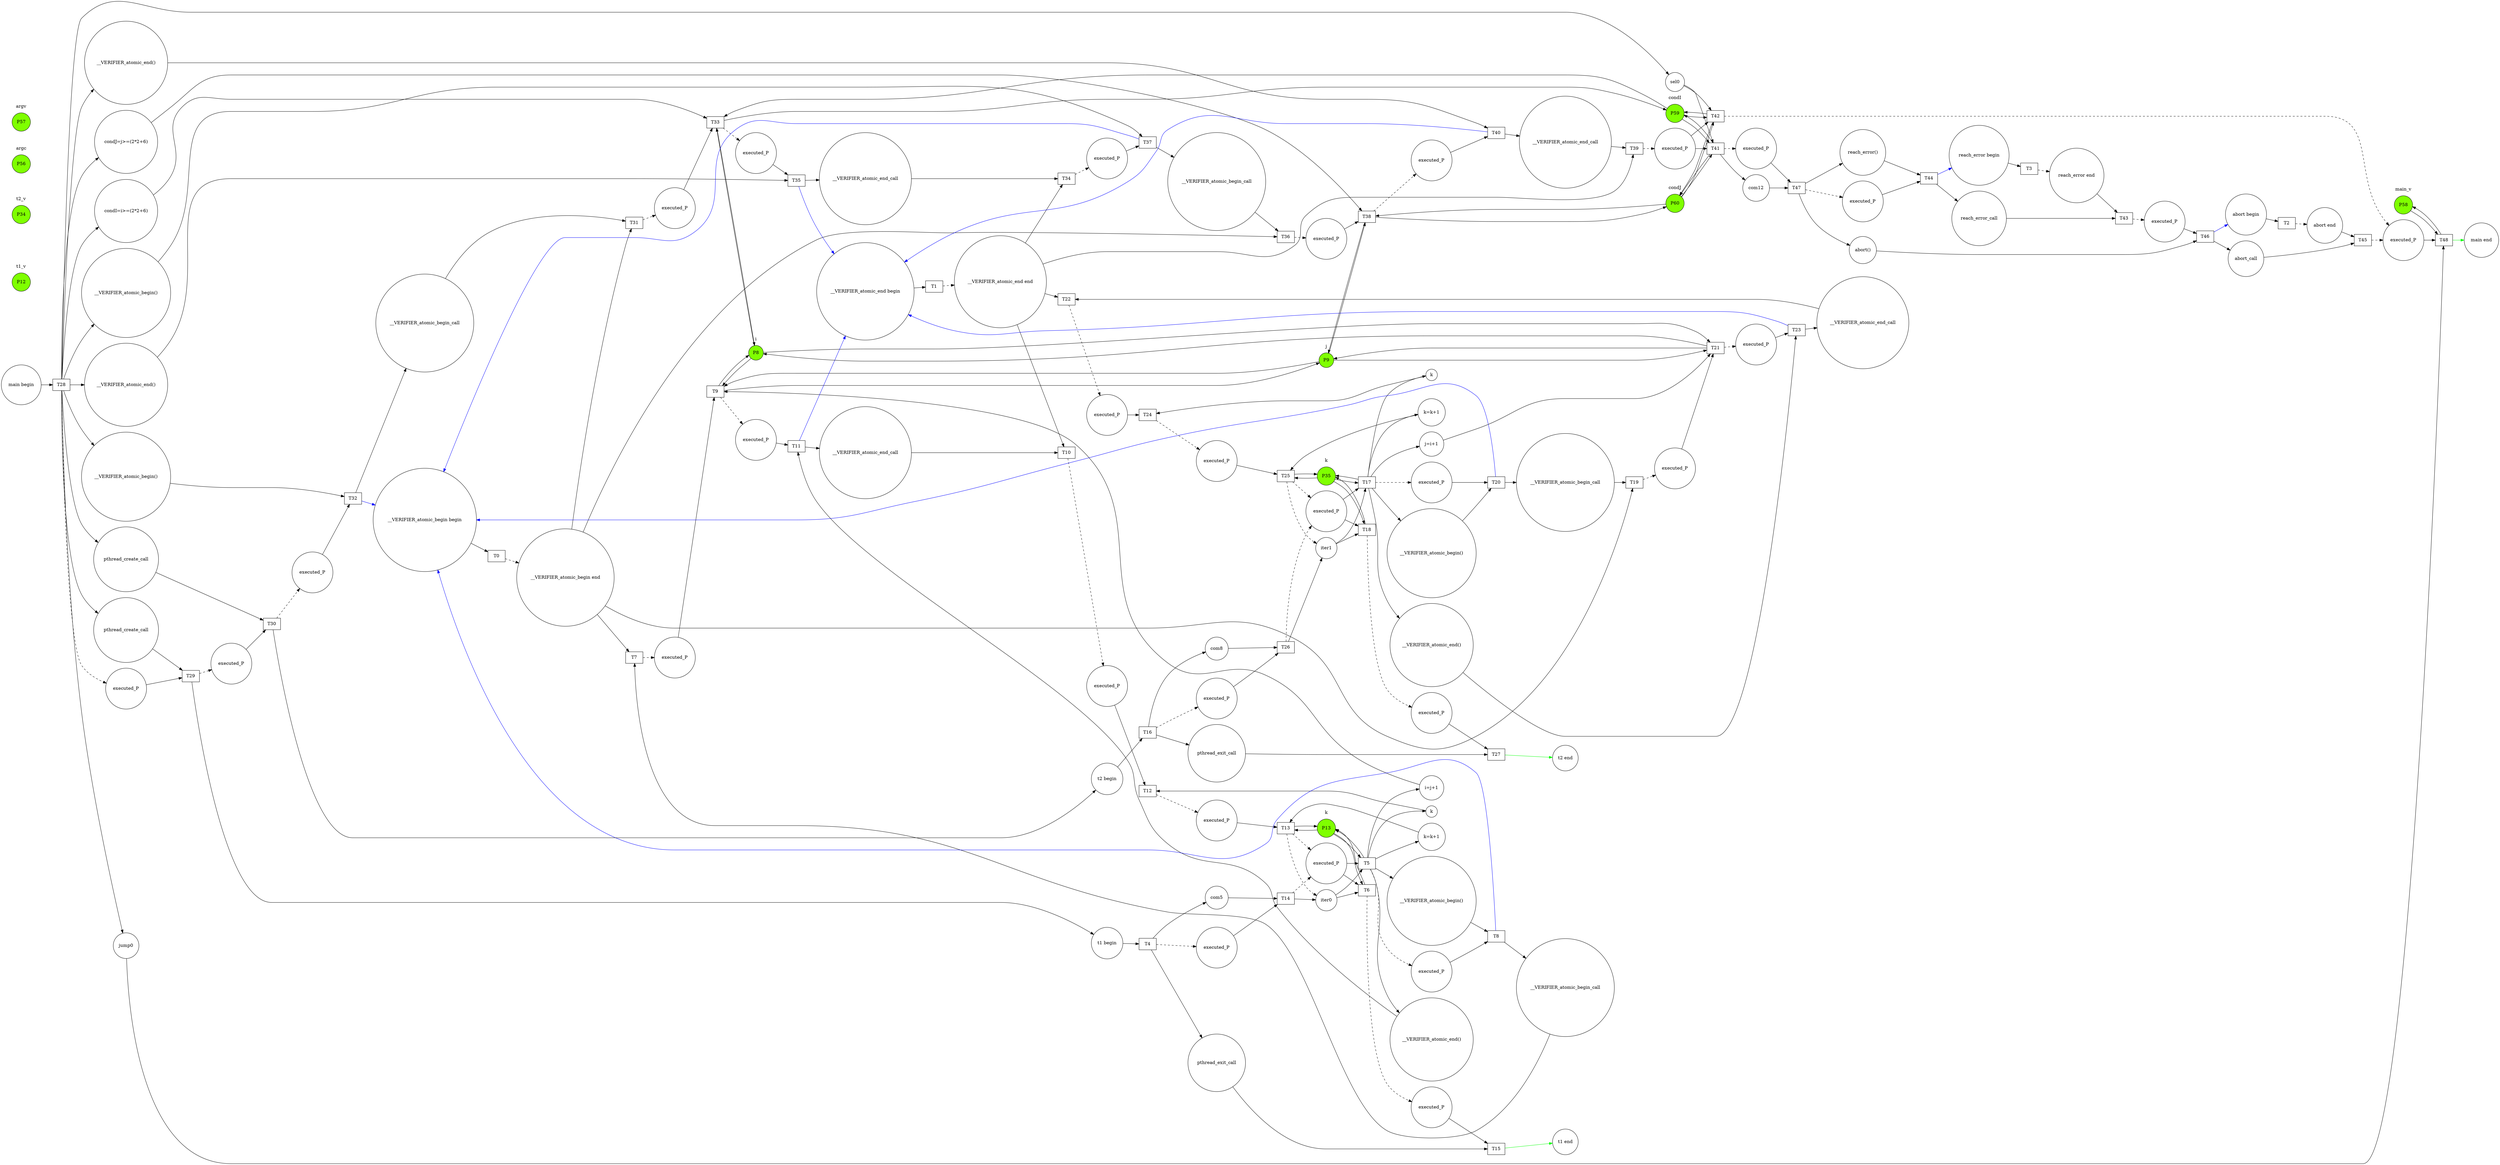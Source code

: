 digraph G{
rankdir = LR
P0[shape=circle,label="__VERIFIER_atomic_begin begin"]
P1[shape=circle,label="__VERIFIER_atomic_begin end"]
P2[shape=circle,label="__VERIFIER_atomic_end begin"]
P3[shape=circle,label="__VERIFIER_atomic_end end"]
P4[shape=circle,label="abort begin"]
P5[shape=circle,label="abort end"]
P6[shape=circle,label="reach_error begin"]
P7[shape=circle,label="reach_error end"]
subgraph cluster_P8{label="i"color="white"P8[shape=circle, style="filled",color="black",fillcolor="chartreuse"]}
subgraph cluster_P9{label="j"color="white"P9[shape=circle, style="filled",color="black",fillcolor="chartreuse"]}
P10[shape=circle,label="t1 begin"]
P11[shape=circle,label="t1 end"]
subgraph cluster_P12{label="t1_v"color="white"P12[shape=circle, style="filled",color="black",fillcolor="chartreuse"]}
subgraph cluster_P13{label="k"color="white"P13[shape=circle, style="filled",color="black",fillcolor="chartreuse"]}
P14[shape=circle,label="iter0"]
P15[shape=circle,label="__VERIFIER_atomic_begin_call"]
P16[shape=circle,label="__VERIFIER_atomic_begin()"]
P17[shape=circle,label="i=j+1"]
P18[shape=circle,label="__VERIFIER_atomic_end_call"]
P19[shape=circle,label="__VERIFIER_atomic_end()"]
P20[shape=circle,label="k"]
P21[shape=circle,label="k=k+1"]
P22[shape=circle,label="executed_P"]
P23[shape=circle,label="executed_P"]
P24[shape=circle,label="executed_P"]
P25[shape=circle,label="executed_P"]
P26[shape=circle,label="executed_P"]
P27[shape=circle,label="com5"]
P28[shape=circle,label="executed_P"]
P29[shape=circle,label="pthread_exit_call"]
P30[shape=circle,label="executed_P"]
P31[shape=circle,label="executed_P"]
P32[shape=circle,label="t2 begin"]
P33[shape=circle,label="t2 end"]
subgraph cluster_P34{label="t2_v"color="white"P34[shape=circle, style="filled",color="black",fillcolor="chartreuse"]}
subgraph cluster_P35{label="k"color="white"P35[shape=circle, style="filled",color="black",fillcolor="chartreuse"]}
P36[shape=circle,label="iter1"]
P37[shape=circle,label="__VERIFIER_atomic_begin_call"]
P38[shape=circle,label="__VERIFIER_atomic_begin()"]
P39[shape=circle,label="j=i+1"]
P40[shape=circle,label="__VERIFIER_atomic_end_call"]
P41[shape=circle,label="__VERIFIER_atomic_end()"]
P42[shape=circle,label="k"]
P43[shape=circle,label="k=k+1"]
P44[shape=circle,label="executed_P"]
P45[shape=circle,label="executed_P"]
P46[shape=circle,label="executed_P"]
P47[shape=circle,label="executed_P"]
P48[shape=circle,label="executed_P"]
P49[shape=circle,label="com8"]
P50[shape=circle,label="executed_P"]
P51[shape=circle,label="pthread_exit_call"]
P52[shape=circle,label="executed_P"]
P53[shape=circle,label="executed_P"]
P54[shape=circle,label="main begin"]
P55[shape=circle,label="main end"]
subgraph cluster_P56{label="argc"color="white"P56[shape=circle, style="filled",color="black",fillcolor="chartreuse"]}
subgraph cluster_P57{label="argv"color="white"P57[shape=circle, style="filled",color="black",fillcolor="chartreuse"]}
subgraph cluster_P58{label="main_v"color="white"P58[shape=circle, style="filled",color="black",fillcolor="chartreuse"]}
subgraph cluster_P59{label="condI"color="white"P59[shape=circle, style="filled",color="black",fillcolor="chartreuse"]}
subgraph cluster_P60{label="condJ"color="white"P60[shape=circle, style="filled",color="black",fillcolor="chartreuse"]}
P61[shape=circle,label="pthread_create_call"]
P62[shape=circle,label="pthread_create_call"]
P63[shape=circle,label="__VERIFIER_atomic_begin_call"]
P64[shape=circle,label="__VERIFIER_atomic_begin()"]
P65[shape=circle,label="condI=i>=(2*2+6)"]
P66[shape=circle,label="__VERIFIER_atomic_end_call"]
P67[shape=circle,label="__VERIFIER_atomic_end()"]
P68[shape=circle,label="__VERIFIER_atomic_begin_call"]
P69[shape=circle,label="__VERIFIER_atomic_begin()"]
P70[shape=circle,label="condJ=j>=(2*2+6)"]
P71[shape=circle,label="__VERIFIER_atomic_end_call"]
P72[shape=circle,label="__VERIFIER_atomic_end()"]
P73[shape=circle,label="sel0"]
P74[shape=circle,label="reach_error_call"]
P75[shape=circle,label="reach_error()"]
P76[shape=circle,label="abort_call"]
P77[shape=circle,label="abort()"]
P78[shape=circle,label="com12"]
P79[shape=circle,label="executed_P"]
P80[shape=circle,label="executed_P"]
P81[shape=circle,label="executed_P"]
P82[shape=circle,label="jump0"]
P83[shape=circle,label="executed_P"]
P84[shape=circle,label="executed_P"]
P85[shape=circle,label="executed_P"]
P86[shape=circle,label="executed_P"]
P87[shape=circle,label="executed_P"]
P88[shape=circle,label="executed_P"]
P89[shape=circle,label="executed_P"]
P90[shape=circle,label="executed_P"]
P91[shape=circle,label="executed_P"]
P92[shape=circle,label="executed_P"]
T0[shape=box]
T1[shape=box]
T2[shape=box]
T3[shape=box]
T4[shape=box]
T5[shape=box]
T6[shape=box]
T7[shape=box]
T8[shape=box]
T9[shape=box]
T10[shape=box]
T11[shape=box]
T12[shape=box]
T13[shape=box]
T14[shape=box]
T15[shape=box]
T16[shape=box]
T17[shape=box]
T18[shape=box]
T19[shape=box]
T20[shape=box]
T21[shape=box]
T22[shape=box]
T23[shape=box]
T24[shape=box]
T25[shape=box]
T26[shape=box]
T27[shape=box]
T28[shape=box]
T29[shape=box]
T30[shape=box]
T31[shape=box]
T32[shape=box]
T33[shape=box]
T34[shape=box]
T35[shape=box]
T36[shape=box]
T37[shape=box]
T38[shape=box]
T39[shape=box]
T40[shape=box]
T41[shape=box]
T42[shape=box]
T43[shape=box]
T44[shape=box]
T45[shape=box]
T46[shape=box]
T47[shape=box]
T48[shape=box]
P0->T0
T0->P1[style="dashed"]
P2->T1
T1->P3[style="dashed"]
P4->T2
T2->P5[style="dashed"]
P6->T3
T3->P7[style="dashed"]
P10->T4
P14->T5
P14->T6
P15->T7
P16->T8
T8->P0[color="blue"]
P1->T7
T8->P15
P17->T9
P9->T9
T9->P9
T9->P8
P8->T9
P18->T10
P19->T11
T11->P2[color="blue"]
P3->T10
T11->P18
P20->T12
P21->T13
P13->T13
T13->P13
P13->T5
T5->P13
P13->T6
T6->P13
T13->P14[style="dashed"]
T5->P16
T5->P22[style="dashed"]
P22->T8
T5->P17
T7->P23[style="dashed"]
P23->T9
T5->P19
T9->P24[style="dashed"]
P24->T11
T5->P20
T10->P25[style="dashed"]
P25->T12
T5->P21
T12->P26[style="dashed"]
P26->T13
P27->T14
T14->P14
T14->P28[style="dashed"]
P28->T5
P28->T6
T13->P28[style="dashed"]
P29->T15
T15->P11[color="green"]
T4->P27
T4->P30[style="dashed"]
P30->T14
T4->P29
T6->P31[style="dashed"]
P31->T15
P32->T16
P36->T17
P36->T18
P37->T19
P38->T20
T20->P0[color="blue"]
P1->T19
T20->P37
P39->T21
P8->T21
T21->P8
T21->P9
P9->T21
P40->T22
P41->T23
T23->P2[color="blue"]
P3->T22
T23->P40
P42->T24
P43->T25
P35->T25
T25->P35
P35->T17
T17->P35
P35->T18
T18->P35
T25->P36[style="dashed"]
T17->P38
T17->P44[style="dashed"]
P44->T20
T17->P39
T19->P45[style="dashed"]
P45->T21
T17->P41
T21->P46[style="dashed"]
P46->T23
T17->P42
T22->P47[style="dashed"]
P47->T24
T17->P43
T24->P48[style="dashed"]
P48->T25
P49->T26
T26->P36
T26->P50[style="dashed"]
P50->T17
P50->T18
T25->P50[style="dashed"]
P51->T27
T27->P33[color="green"]
T16->P49
T16->P52[style="dashed"]
P52->T26
T16->P51
T18->P53[style="dashed"]
P53->T27
P54->T28
P61->T29
T29->P10
P62->T30
T30->P32
P63->T31
P64->T32
T32->P0[color="blue"]
P1->T31
T32->P63
P65->T33
P8->T33
T33->P8
T33->P59
P59->T33
P66->T34
P67->T35
T35->P2[color="blue"]
P3->T34
T35->P66
P68->T36
P69->T37
T37->P0[color="blue"]
P1->T36
T37->P68
P70->T38
P9->T38
T38->P9
T38->P60
P60->T38
P71->T39
P72->T40
T40->P2[color="blue"]
P3->T39
T40->P71
P73->T41
P73->T42
P74->T43
P75->T44
T44->P6[color="blue"]
P7->T43
T44->P74
P76->T45
P77->T46
T46->P4[color="blue"]
P5->T45
T46->P76
P78->T47
T47->P75
T47->P79[style="dashed"]
P79->T44
T47->P77
T43->P80[style="dashed"]
P80->T46
P59->T41
T41->P59
P60->T41
T41->P60
P59->T42
T42->P59
P60->T42
T42->P60
T41->P78
T41->P81[style="dashed"]
P81->T47
P82->T48
T48->P55[color="green"]
T48->P58
P58->T48
T28->P61
T28->P83[style="dashed"]
P83->T29
T28->P62
T29->P84[style="dashed"]
P84->T30
T28->P64
T30->P85[style="dashed"]
P85->T32
T28->P65
T31->P86[style="dashed"]
P86->T33
T28->P67
T33->P87[style="dashed"]
P87->T35
T28->P69
T34->P88[style="dashed"]
P88->T37
T28->P70
T36->P89[style="dashed"]
P89->T38
T28->P72
T38->P90[style="dashed"]
P90->T40
T28->P73
T39->P91[style="dashed"]
P91->T41
P91->T42
T28->P82
T45->P92[style="dashed"]
T42->P92[style="dashed"]
P92->T48
}
